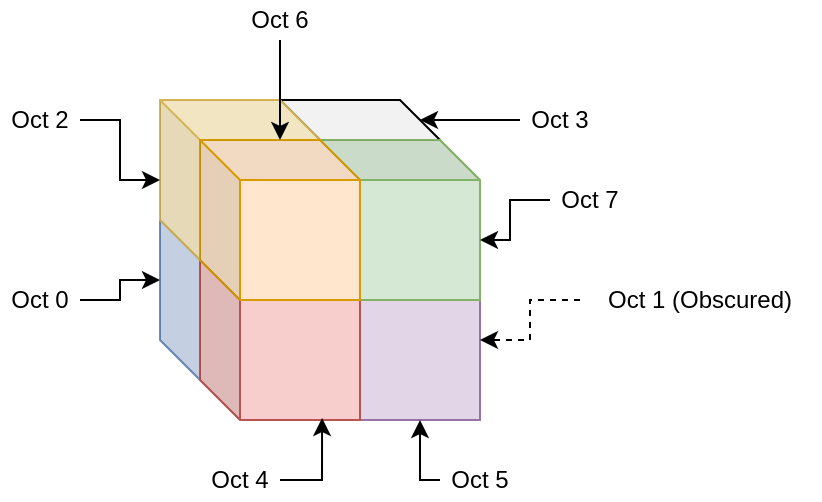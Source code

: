 <mxfile version="12.4.8" type="device"><diagram id="lMQa0-WV93OUxgLxAJJ7" name="Page-1"><mxGraphModel dx="1088" dy="568" grid="1" gridSize="10" guides="1" tooltips="1" connect="1" arrows="1" fold="1" page="1" pageScale="1" pageWidth="850" pageHeight="1100" math="0" shadow="0"><root><mxCell id="0"/><mxCell id="1" parent="0"/><mxCell id="cW7Ub-QVH6aWpOOWIcCu-9" value="" style="shape=cube;whiteSpace=wrap;html=1;boundedLbl=1;backgroundOutline=1;darkOpacity=0.05;darkOpacity2=0.1;fillColor=#dae8fc;strokeColor=#6c8ebf;" vertex="1" parent="1"><mxGeometry x="210" y="240" width="80" height="80" as="geometry"/></mxCell><mxCell id="cW7Ub-QVH6aWpOOWIcCu-1" value="" style="shape=cube;whiteSpace=wrap;html=1;boundedLbl=1;backgroundOutline=1;darkOpacity=0.05;darkOpacity2=0.1;" vertex="1" parent="1"><mxGeometry x="270" y="240" width="80" height="80" as="geometry"/></mxCell><mxCell id="cW7Ub-QVH6aWpOOWIcCu-2" value="" style="shape=cube;whiteSpace=wrap;html=1;boundedLbl=1;backgroundOutline=1;darkOpacity=0.05;darkOpacity2=0.1;fillColor=#e1d5e7;strokeColor=#9673a6;" vertex="1" parent="1"><mxGeometry x="290" y="260" width="80" height="80" as="geometry"/></mxCell><mxCell id="cW7Ub-QVH6aWpOOWIcCu-8" value="" style="shape=cube;whiteSpace=wrap;html=1;boundedLbl=1;backgroundOutline=1;darkOpacity=0.05;darkOpacity2=0.1;fillColor=#f8cecc;strokeColor=#b85450;" vertex="1" parent="1"><mxGeometry x="230" y="260" width="80" height="80" as="geometry"/></mxCell><mxCell id="cW7Ub-QVH6aWpOOWIcCu-4" value="" style="shape=cube;whiteSpace=wrap;html=1;boundedLbl=1;backgroundOutline=1;darkOpacity=0.05;darkOpacity2=0.1;gradientColor=#ffffff;" vertex="1" parent="1"><mxGeometry x="270" y="180" width="80" height="80" as="geometry"/></mxCell><mxCell id="cW7Ub-QVH6aWpOOWIcCu-5" value="" style="shape=cube;whiteSpace=wrap;html=1;boundedLbl=1;backgroundOutline=1;darkOpacity=0.05;darkOpacity2=0.1;fillColor=#d5e8d4;strokeColor=#82b366;" vertex="1" parent="1"><mxGeometry x="290" y="200" width="80" height="80" as="geometry"/></mxCell><mxCell id="cW7Ub-QVH6aWpOOWIcCu-3" value="" style="shape=cube;whiteSpace=wrap;html=1;boundedLbl=1;backgroundOutline=1;darkOpacity=0.05;darkOpacity2=0.1;fillColor=#fff2cc;strokeColor=#d6b656;" vertex="1" parent="1"><mxGeometry x="210" y="180" width="80" height="80" as="geometry"/></mxCell><mxCell id="cW7Ub-QVH6aWpOOWIcCu-6" value="" style="shape=cube;whiteSpace=wrap;html=1;boundedLbl=1;backgroundOutline=1;darkOpacity=0.05;darkOpacity2=0.1;fillColor=#ffe6cc;strokeColor=#d79b00;" vertex="1" parent="1"><mxGeometry x="230" y="200" width="80" height="80" as="geometry"/></mxCell><mxCell id="cW7Ub-QVH6aWpOOWIcCu-14" style="edgeStyle=orthogonalEdgeStyle;rounded=0;orthogonalLoop=1;jettySize=auto;html=1;exitX=1;exitY=0.5;exitDx=0;exitDy=0;entryX=0;entryY=0;entryDx=0;entryDy=30;entryPerimeter=0;" edge="1" parent="1" source="cW7Ub-QVH6aWpOOWIcCu-13" target="cW7Ub-QVH6aWpOOWIcCu-9"><mxGeometry relative="1" as="geometry"/></mxCell><mxCell id="cW7Ub-QVH6aWpOOWIcCu-13" value="Oct 0" style="text;html=1;strokeColor=none;fillColor=none;align=center;verticalAlign=middle;whiteSpace=wrap;rounded=0;dashed=1;" vertex="1" parent="1"><mxGeometry x="130" y="270" width="40" height="20" as="geometry"/></mxCell><mxCell id="cW7Ub-QVH6aWpOOWIcCu-16" style="edgeStyle=orthogonalEdgeStyle;rounded=0;orthogonalLoop=1;jettySize=auto;html=1;exitX=0;exitY=0.5;exitDx=0;exitDy=0;dashed=1;" edge="1" parent="1" source="cW7Ub-QVH6aWpOOWIcCu-15" target="cW7Ub-QVH6aWpOOWIcCu-2"><mxGeometry relative="1" as="geometry"/></mxCell><mxCell id="cW7Ub-QVH6aWpOOWIcCu-15" value="Oct 1 (Obscured)" style="text;html=1;strokeColor=none;fillColor=none;align=center;verticalAlign=middle;whiteSpace=wrap;rounded=0;dashed=1;" vertex="1" parent="1"><mxGeometry x="420" y="270" width="120" height="20" as="geometry"/></mxCell><mxCell id="cW7Ub-QVH6aWpOOWIcCu-19" style="edgeStyle=orthogonalEdgeStyle;rounded=0;orthogonalLoop=1;jettySize=auto;html=1;exitX=1;exitY=0.5;exitDx=0;exitDy=0;" edge="1" parent="1" source="cW7Ub-QVH6aWpOOWIcCu-18" target="cW7Ub-QVH6aWpOOWIcCu-3"><mxGeometry relative="1" as="geometry"/></mxCell><mxCell id="cW7Ub-QVH6aWpOOWIcCu-18" value="Oct 2" style="text;html=1;strokeColor=none;fillColor=none;align=center;verticalAlign=middle;whiteSpace=wrap;rounded=0;dashed=1;" vertex="1" parent="1"><mxGeometry x="130" y="180" width="40" height="20" as="geometry"/></mxCell><mxCell id="cW7Ub-QVH6aWpOOWIcCu-21" style="edgeStyle=orthogonalEdgeStyle;rounded=0;orthogonalLoop=1;jettySize=auto;html=1;exitX=0;exitY=0.5;exitDx=0;exitDy=0;entryX=0;entryY=0;entryDx=70;entryDy=10;entryPerimeter=0;" edge="1" parent="1" source="cW7Ub-QVH6aWpOOWIcCu-20" target="cW7Ub-QVH6aWpOOWIcCu-4"><mxGeometry relative="1" as="geometry"/></mxCell><mxCell id="cW7Ub-QVH6aWpOOWIcCu-20" value="Oct 3" style="text;html=1;strokeColor=none;fillColor=none;align=center;verticalAlign=middle;whiteSpace=wrap;rounded=0;dashed=1;" vertex="1" parent="1"><mxGeometry x="390" y="180" width="40" height="20" as="geometry"/></mxCell><mxCell id="cW7Ub-QVH6aWpOOWIcCu-23" style="edgeStyle=orthogonalEdgeStyle;rounded=0;orthogonalLoop=1;jettySize=auto;html=1;exitX=1;exitY=0.5;exitDx=0;exitDy=0;entryX=0.763;entryY=0.988;entryDx=0;entryDy=0;entryPerimeter=0;" edge="1" parent="1" source="cW7Ub-QVH6aWpOOWIcCu-22" target="cW7Ub-QVH6aWpOOWIcCu-8"><mxGeometry relative="1" as="geometry"/></mxCell><mxCell id="cW7Ub-QVH6aWpOOWIcCu-22" value="Oct 4" style="text;html=1;strokeColor=none;fillColor=none;align=center;verticalAlign=middle;whiteSpace=wrap;rounded=0;dashed=1;" vertex="1" parent="1"><mxGeometry x="230" y="360" width="40" height="20" as="geometry"/></mxCell><mxCell id="cW7Ub-QVH6aWpOOWIcCu-27" style="edgeStyle=orthogonalEdgeStyle;rounded=0;orthogonalLoop=1;jettySize=auto;html=1;exitX=0;exitY=0.5;exitDx=0;exitDy=0;entryX=0;entryY=0;entryDx=50;entryDy=80;entryPerimeter=0;" edge="1" parent="1" source="cW7Ub-QVH6aWpOOWIcCu-24" target="cW7Ub-QVH6aWpOOWIcCu-2"><mxGeometry relative="1" as="geometry"/></mxCell><mxCell id="cW7Ub-QVH6aWpOOWIcCu-24" value="Oct 5" style="text;html=1;strokeColor=none;fillColor=none;align=center;verticalAlign=middle;whiteSpace=wrap;rounded=0;dashed=1;" vertex="1" parent="1"><mxGeometry x="350" y="360" width="40" height="20" as="geometry"/></mxCell><mxCell id="cW7Ub-QVH6aWpOOWIcCu-29" style="edgeStyle=orthogonalEdgeStyle;rounded=0;orthogonalLoop=1;jettySize=auto;html=1;exitX=0;exitY=0.5;exitDx=0;exitDy=0;entryX=0;entryY=0;entryDx=80;entryDy=50;entryPerimeter=0;" edge="1" parent="1" source="cW7Ub-QVH6aWpOOWIcCu-28" target="cW7Ub-QVH6aWpOOWIcCu-5"><mxGeometry relative="1" as="geometry"/></mxCell><mxCell id="cW7Ub-QVH6aWpOOWIcCu-28" value="Oct 7" style="text;html=1;strokeColor=none;fillColor=none;align=center;verticalAlign=middle;whiteSpace=wrap;rounded=0;dashed=1;" vertex="1" parent="1"><mxGeometry x="405" y="220" width="40" height="20" as="geometry"/></mxCell><mxCell id="cW7Ub-QVH6aWpOOWIcCu-35" style="edgeStyle=orthogonalEdgeStyle;rounded=0;orthogonalLoop=1;jettySize=auto;html=1;exitX=0.5;exitY=1;exitDx=0;exitDy=0;" edge="1" parent="1" source="cW7Ub-QVH6aWpOOWIcCu-30" target="cW7Ub-QVH6aWpOOWIcCu-6"><mxGeometry relative="1" as="geometry"/></mxCell><mxCell id="cW7Ub-QVH6aWpOOWIcCu-30" value="Oct 6" style="text;html=1;strokeColor=none;fillColor=none;align=center;verticalAlign=middle;whiteSpace=wrap;rounded=0;dashed=1;" vertex="1" parent="1"><mxGeometry x="250" y="130" width="40" height="20" as="geometry"/></mxCell></root></mxGraphModel></diagram></mxfile>